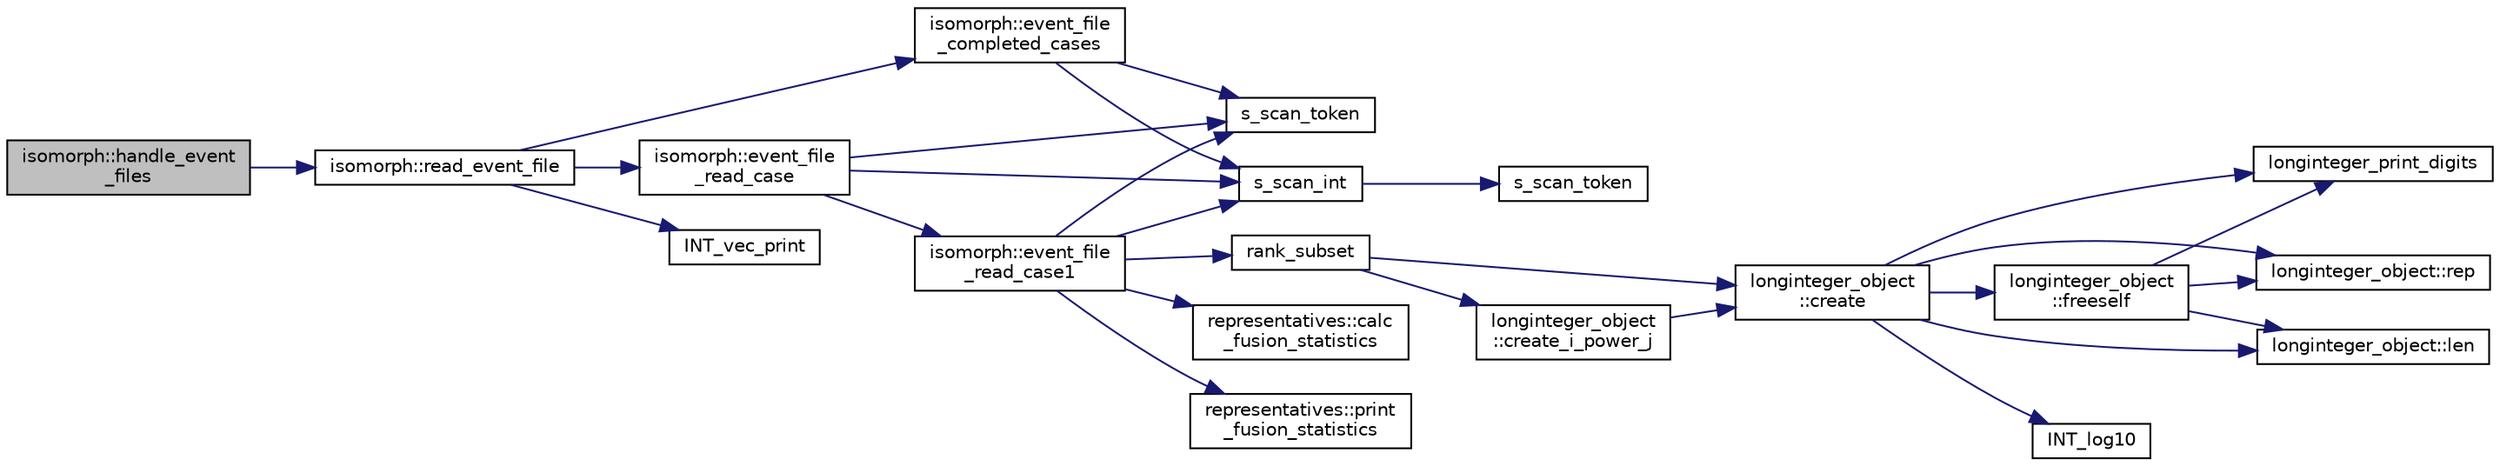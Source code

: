 digraph "isomorph::handle_event_files"
{
  edge [fontname="Helvetica",fontsize="10",labelfontname="Helvetica",labelfontsize="10"];
  node [fontname="Helvetica",fontsize="10",shape=record];
  rankdir="LR";
  Node3366 [label="isomorph::handle_event\l_files",height=0.2,width=0.4,color="black", fillcolor="grey75", style="filled", fontcolor="black"];
  Node3366 -> Node3367 [color="midnightblue",fontsize="10",style="solid",fontname="Helvetica"];
  Node3367 [label="isomorph::read_event_file",height=0.2,width=0.4,color="black", fillcolor="white", style="filled",URL="$d3/d5f/classisomorph.html#a1dd2cbd2f5012b30f0d4bddf6f8cad2f"];
  Node3367 -> Node3368 [color="midnightblue",fontsize="10",style="solid",fontname="Helvetica"];
  Node3368 [label="isomorph::event_file\l_completed_cases",height=0.2,width=0.4,color="black", fillcolor="white", style="filled",URL="$d3/d5f/classisomorph.html#a2bb9a84e0b53e2eef9066d8faaab82b0"];
  Node3368 -> Node3369 [color="midnightblue",fontsize="10",style="solid",fontname="Helvetica"];
  Node3369 [label="s_scan_token",height=0.2,width=0.4,color="black", fillcolor="white", style="filled",URL="$d5/db4/io__and__os_8h.html#a8d1a4ad92d09138f7a1a7e389469ed45"];
  Node3368 -> Node3370 [color="midnightblue",fontsize="10",style="solid",fontname="Helvetica"];
  Node3370 [label="s_scan_int",height=0.2,width=0.4,color="black", fillcolor="white", style="filled",URL="$d5/db4/io__and__os_8h.html#ab43cab8ae063700a2fc82113b69eea5f"];
  Node3370 -> Node3371 [color="midnightblue",fontsize="10",style="solid",fontname="Helvetica"];
  Node3371 [label="s_scan_token",height=0.2,width=0.4,color="black", fillcolor="white", style="filled",URL="$d4/d74/util_8_c.html#a8d1a4ad92d09138f7a1a7e389469ed45"];
  Node3367 -> Node3372 [color="midnightblue",fontsize="10",style="solid",fontname="Helvetica"];
  Node3372 [label="INT_vec_print",height=0.2,width=0.4,color="black", fillcolor="white", style="filled",URL="$df/dbf/sajeeb_8_c.html#a79a5901af0b47dd0d694109543c027fe"];
  Node3367 -> Node3373 [color="midnightblue",fontsize="10",style="solid",fontname="Helvetica"];
  Node3373 [label="isomorph::event_file\l_read_case",height=0.2,width=0.4,color="black", fillcolor="white", style="filled",URL="$d3/d5f/classisomorph.html#a9f56fe81a94a092bf96e615864efa029"];
  Node3373 -> Node3369 [color="midnightblue",fontsize="10",style="solid",fontname="Helvetica"];
  Node3373 -> Node3370 [color="midnightblue",fontsize="10",style="solid",fontname="Helvetica"];
  Node3373 -> Node3374 [color="midnightblue",fontsize="10",style="solid",fontname="Helvetica"];
  Node3374 [label="isomorph::event_file\l_read_case1",height=0.2,width=0.4,color="black", fillcolor="white", style="filled",URL="$d3/d5f/classisomorph.html#ae4ccebb7facad90b52c21e06d4454587"];
  Node3374 -> Node3375 [color="midnightblue",fontsize="10",style="solid",fontname="Helvetica"];
  Node3375 [label="rank_subset",height=0.2,width=0.4,color="black", fillcolor="white", style="filled",URL="$de/ded/test2_8_c.html#abf5de6698fa2a247092d09eb65dbec60"];
  Node3375 -> Node3376 [color="midnightblue",fontsize="10",style="solid",fontname="Helvetica"];
  Node3376 [label="longinteger_object\l::create",height=0.2,width=0.4,color="black", fillcolor="white", style="filled",URL="$dd/d7e/classlonginteger__object.html#a95d2eebc60849c3963a49298b1f498c2"];
  Node3376 -> Node3377 [color="midnightblue",fontsize="10",style="solid",fontname="Helvetica"];
  Node3377 [label="longinteger_object\l::freeself",height=0.2,width=0.4,color="black", fillcolor="white", style="filled",URL="$dd/d7e/classlonginteger__object.html#a06450f8c4795d81da6d680830ef958a1"];
  Node3377 -> Node3378 [color="midnightblue",fontsize="10",style="solid",fontname="Helvetica"];
  Node3378 [label="longinteger_print_digits",height=0.2,width=0.4,color="black", fillcolor="white", style="filled",URL="$de/dc5/algebra__and__number__theory_8h.html#ac2bac7b12f5b6440b8dad275cd7a157d"];
  Node3377 -> Node3379 [color="midnightblue",fontsize="10",style="solid",fontname="Helvetica"];
  Node3379 [label="longinteger_object::rep",height=0.2,width=0.4,color="black", fillcolor="white", style="filled",URL="$dd/d7e/classlonginteger__object.html#a3ecaf12738cc721d281c416503f241e2"];
  Node3377 -> Node3380 [color="midnightblue",fontsize="10",style="solid",fontname="Helvetica"];
  Node3380 [label="longinteger_object::len",height=0.2,width=0.4,color="black", fillcolor="white", style="filled",URL="$dd/d7e/classlonginteger__object.html#a0bfeae35be8a6fd44ed7f76413596ab1"];
  Node3376 -> Node3381 [color="midnightblue",fontsize="10",style="solid",fontname="Helvetica"];
  Node3381 [label="INT_log10",height=0.2,width=0.4,color="black", fillcolor="white", style="filled",URL="$de/dc5/algebra__and__number__theory_8h.html#a98bc0a6c562370a355165d2538dac250"];
  Node3376 -> Node3378 [color="midnightblue",fontsize="10",style="solid",fontname="Helvetica"];
  Node3376 -> Node3379 [color="midnightblue",fontsize="10",style="solid",fontname="Helvetica"];
  Node3376 -> Node3380 [color="midnightblue",fontsize="10",style="solid",fontname="Helvetica"];
  Node3375 -> Node3382 [color="midnightblue",fontsize="10",style="solid",fontname="Helvetica"];
  Node3382 [label="longinteger_object\l::create_i_power_j",height=0.2,width=0.4,color="black", fillcolor="white", style="filled",URL="$dd/d7e/classlonginteger__object.html#abd7f646a9077ab9a8c2754c221ae8e2a"];
  Node3382 -> Node3376 [color="midnightblue",fontsize="10",style="solid",fontname="Helvetica"];
  Node3374 -> Node3383 [color="midnightblue",fontsize="10",style="solid",fontname="Helvetica"];
  Node3383 [label="representatives::calc\l_fusion_statistics",height=0.2,width=0.4,color="black", fillcolor="white", style="filled",URL="$da/dc1/classrepresentatives.html#ac776d4e7be572086b4daed9addafe785"];
  Node3374 -> Node3384 [color="midnightblue",fontsize="10",style="solid",fontname="Helvetica"];
  Node3384 [label="representatives::print\l_fusion_statistics",height=0.2,width=0.4,color="black", fillcolor="white", style="filled",URL="$da/dc1/classrepresentatives.html#a9bdb780751cf68579922dba75250b2c5"];
  Node3374 -> Node3369 [color="midnightblue",fontsize="10",style="solid",fontname="Helvetica"];
  Node3374 -> Node3370 [color="midnightblue",fontsize="10",style="solid",fontname="Helvetica"];
}
